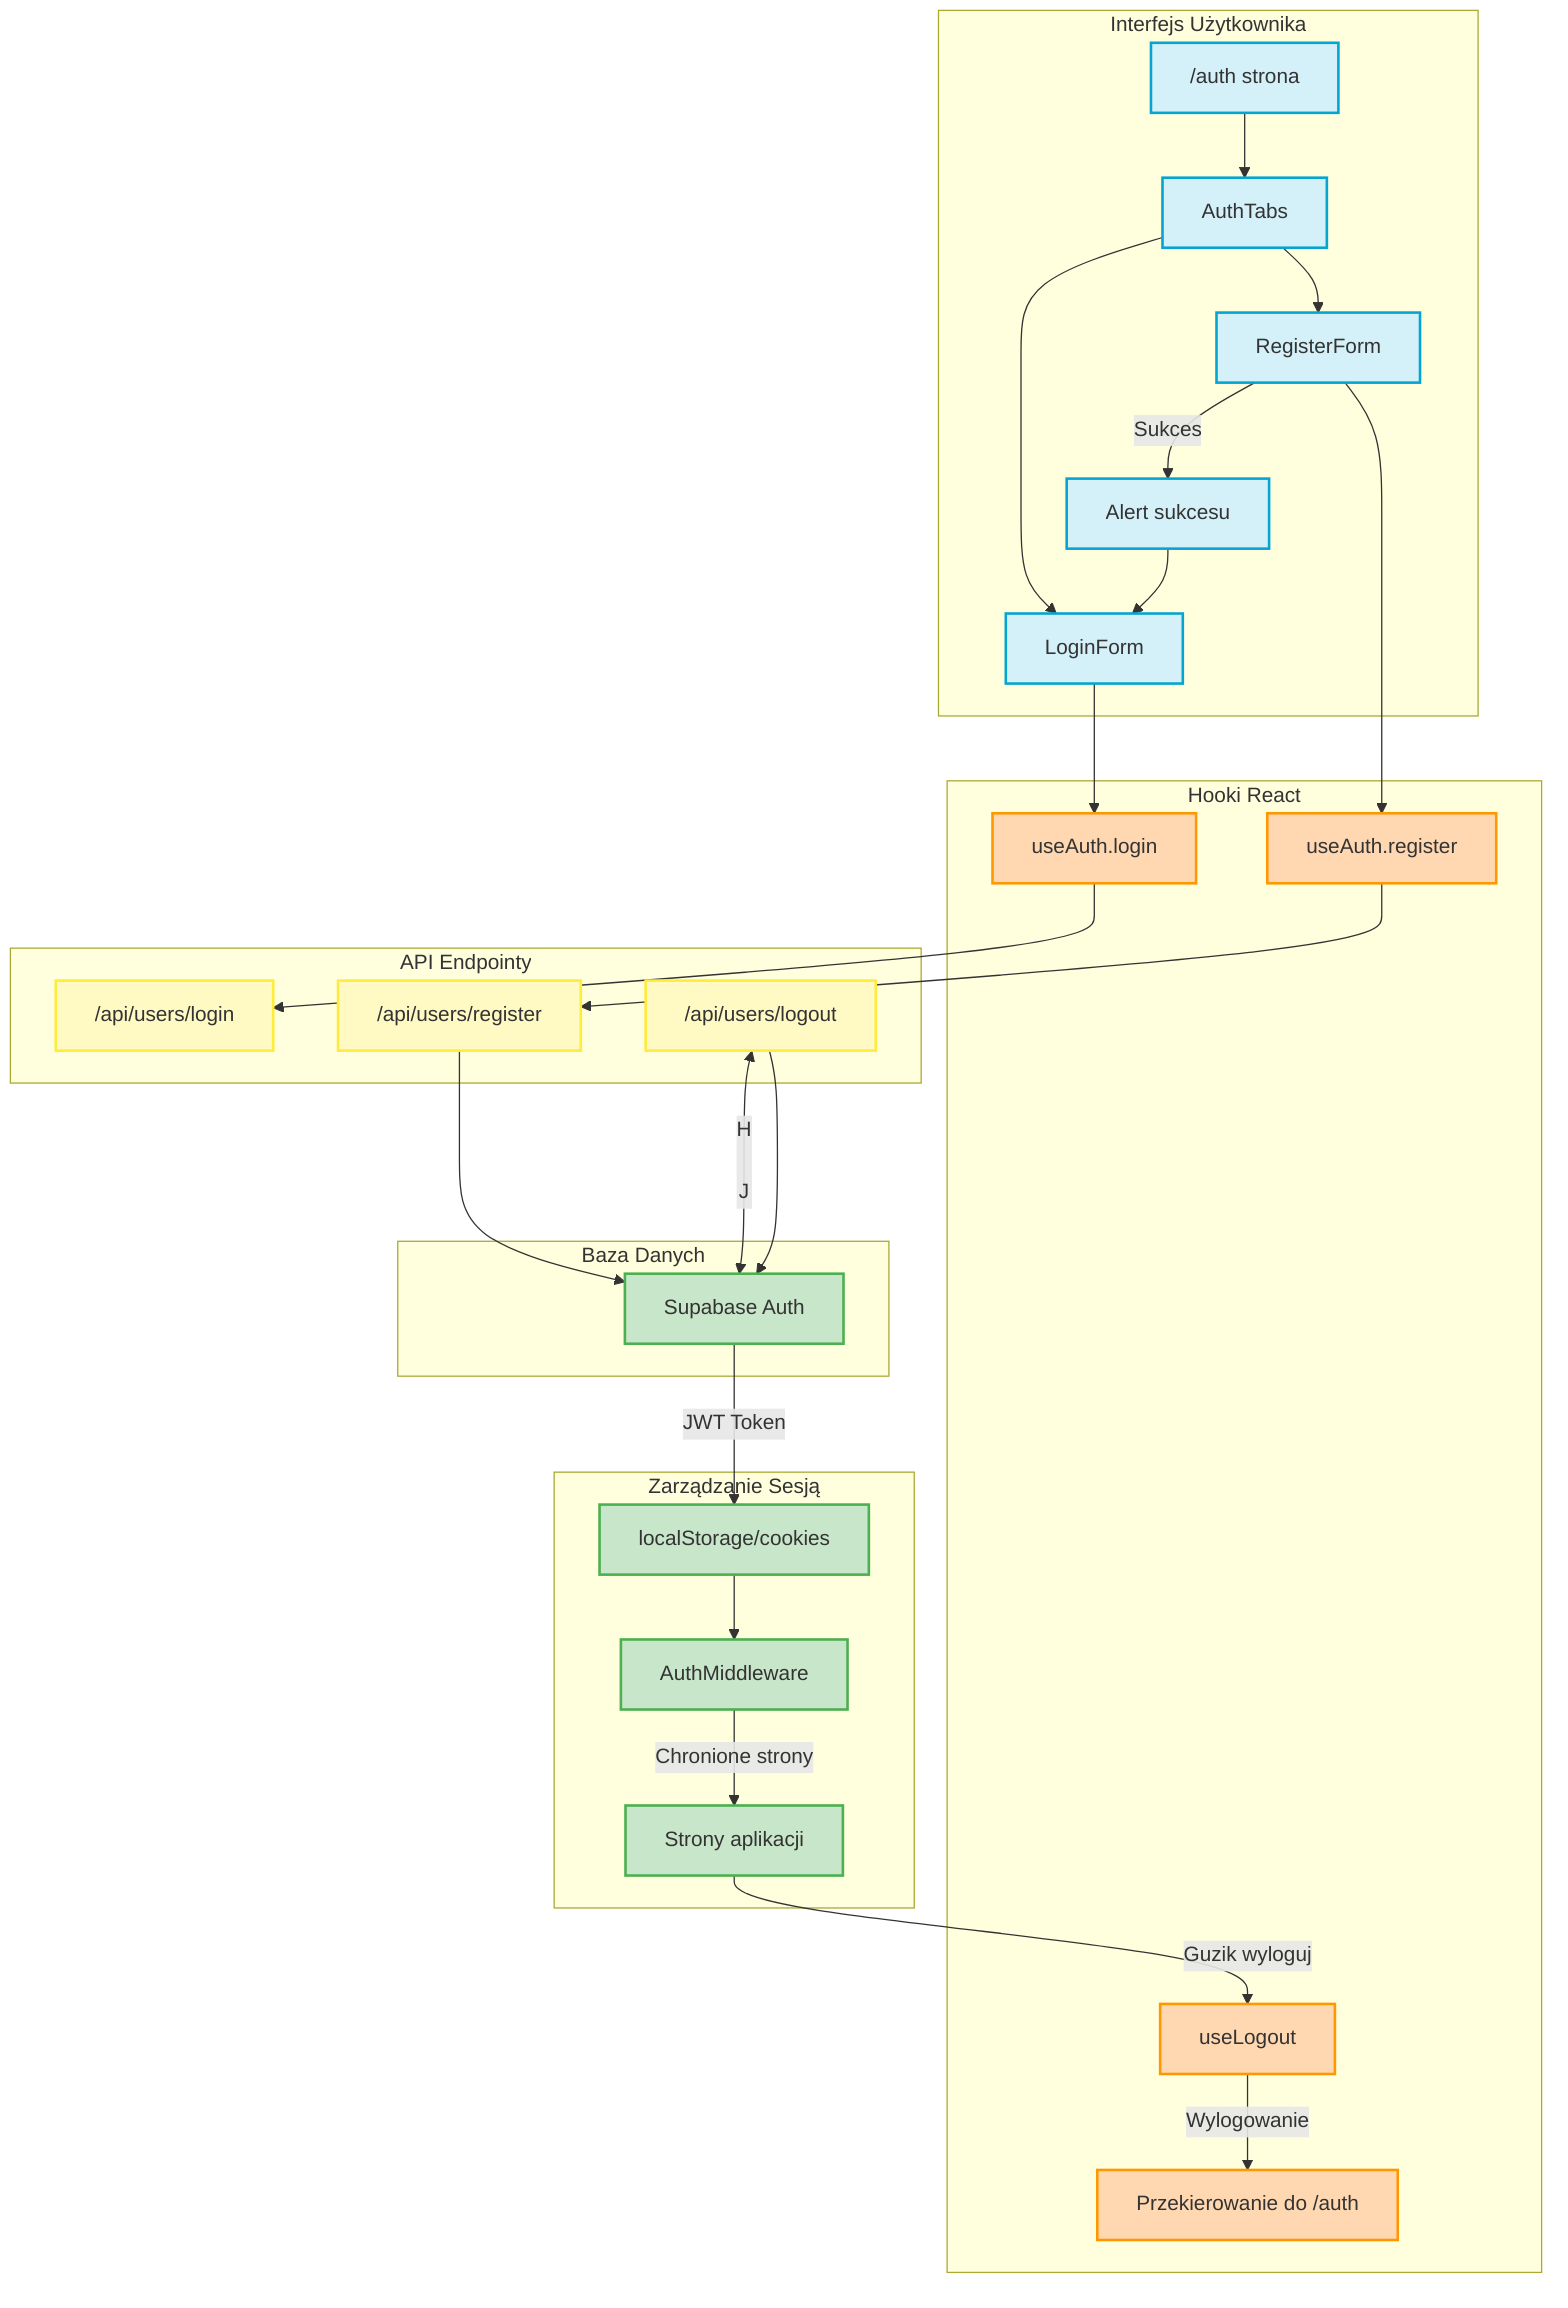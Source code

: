 flowchart TD
    A["/auth strona"] --> B["AuthTabs"]
    B --> C["LoginForm"]
    B --> D["RegisterForm"]
    D -->|"Sukces"| E["Alert sukcesu"]
    E --> C
    
    C --> F["useAuth.login"]
    D --> G["useAuth.register"]
    H["useLogout"] -->|"Wylogowanie"| I["Przekierowanie do /auth"]
    
    F --> J["/api/users/login"]
    G --> K["/api/users/register"]
    L["/api/users/logout"] <-- H
    
    J --> M["Supabase Auth"]
    K --> M
    L --> M
    
    M -->|"JWT Token"| N["localStorage/cookies"]
    N --> O["AuthMiddleware"]
    O -->|"Chronione strony"| P["Strony aplikacji"]
    P -->|"Guzik wyloguj"| H
    
    subgraph UI [Interfejs Użytkownika]
        A
        B
        C
        D
        E
    end
    
    subgraph Hooks [Hooki React]
        F
        G
        H
        I
    end
    
    subgraph API [API Endpointy]
        J
        K
        L
    end
    
    subgraph DB [Baza Danych]
        M
    end
    
    subgraph Session [Zarządzanie Sesją]
        N
        O
        P
    end
    
    classDef primary fill:#d4f1f9,stroke:#05a5d1,stroke-width:2px
    classDef secondary fill:#ffd8b1,stroke:#ff9800,stroke-width:2px
    classDef success fill:#c8e6c9,stroke:#4caf50,stroke-width:2px
    classDef warning fill:#fff9c4,stroke:#ffeb3b,stroke-width:2px
    
    class A,B,C,D,E primary
    class F,G,H,I secondary
    class J,K,L warning
    class M,N,O,P success